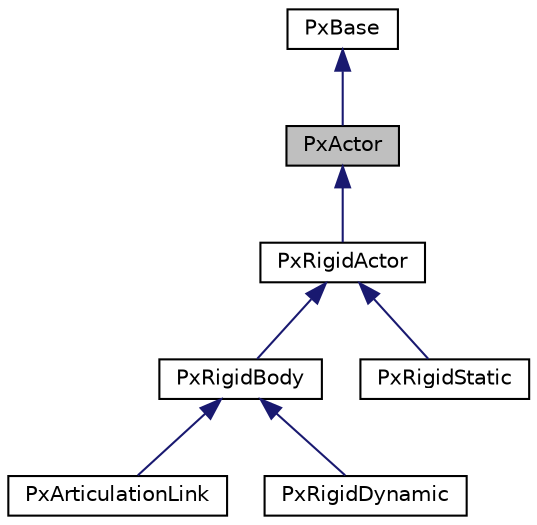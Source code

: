 digraph "PxActor"
{
  edge [fontname="Helvetica",fontsize="10",labelfontname="Helvetica",labelfontsize="10"];
  node [fontname="Helvetica",fontsize="10",shape=record];
  Node0 [label="PxActor",height=0.2,width=0.4,color="black", fillcolor="grey75", style="filled", fontcolor="black"];
  Node1 -> Node0 [dir="back",color="midnightblue",fontsize="10",style="solid",fontname="Helvetica"];
  Node1 [label="PxBase",height=0.2,width=0.4,color="black", fillcolor="white", style="filled",URL="$classPxBase.html",tooltip="Base class for objects that can be members of a PxCollection. "];
  Node0 -> Node2 [dir="back",color="midnightblue",fontsize="10",style="solid",fontname="Helvetica"];
  Node2 [label="PxRigidActor",height=0.2,width=0.4,color="black", fillcolor="white", style="filled",URL="$classPxRigidActor.html",tooltip="PxRigidActor represents a base class shared between dynamic and static rigid bodies in the physics SD..."];
  Node2 -> Node3 [dir="back",color="midnightblue",fontsize="10",style="solid",fontname="Helvetica"];
  Node3 [label="PxRigidBody",height=0.2,width=0.4,color="black", fillcolor="white", style="filled",URL="$classPxRigidBody.html",tooltip="PxRigidBody is a base class shared between dynamic rigid body objects. "];
  Node3 -> Node4 [dir="back",color="midnightblue",fontsize="10",style="solid",fontname="Helvetica"];
  Node4 [label="PxArticulationLink",height=0.2,width=0.4,color="black", fillcolor="white", style="filled",URL="$classPxArticulationLink.html",tooltip="a component of an articulation that represents a rigid body "];
  Node3 -> Node5 [dir="back",color="midnightblue",fontsize="10",style="solid",fontname="Helvetica"];
  Node5 [label="PxRigidDynamic",height=0.2,width=0.4,color="black", fillcolor="white", style="filled",URL="$classPxRigidDynamic.html",tooltip="PxRigidDynamic represents a dynamic rigid simulation object in the physics SDK. "];
  Node2 -> Node6 [dir="back",color="midnightblue",fontsize="10",style="solid",fontname="Helvetica"];
  Node6 [label="PxRigidStatic",height=0.2,width=0.4,color="black", fillcolor="white", style="filled",URL="$classPxRigidStatic.html",tooltip="PxRigidStatic represents a static rigid body simulation object in the physics SDK. "];
}
